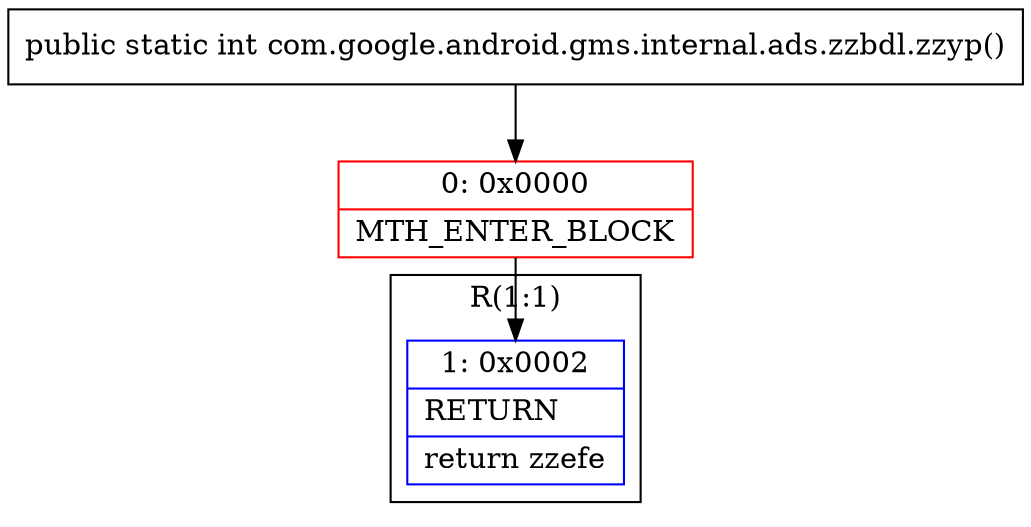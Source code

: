 digraph "CFG forcom.google.android.gms.internal.ads.zzbdl.zzyp()I" {
subgraph cluster_Region_296727926 {
label = "R(1:1)";
node [shape=record,color=blue];
Node_1 [shape=record,label="{1\:\ 0x0002|RETURN\l|return zzefe\l}"];
}
Node_0 [shape=record,color=red,label="{0\:\ 0x0000|MTH_ENTER_BLOCK\l}"];
MethodNode[shape=record,label="{public static int com.google.android.gms.internal.ads.zzbdl.zzyp() }"];
MethodNode -> Node_0;
Node_0 -> Node_1;
}

